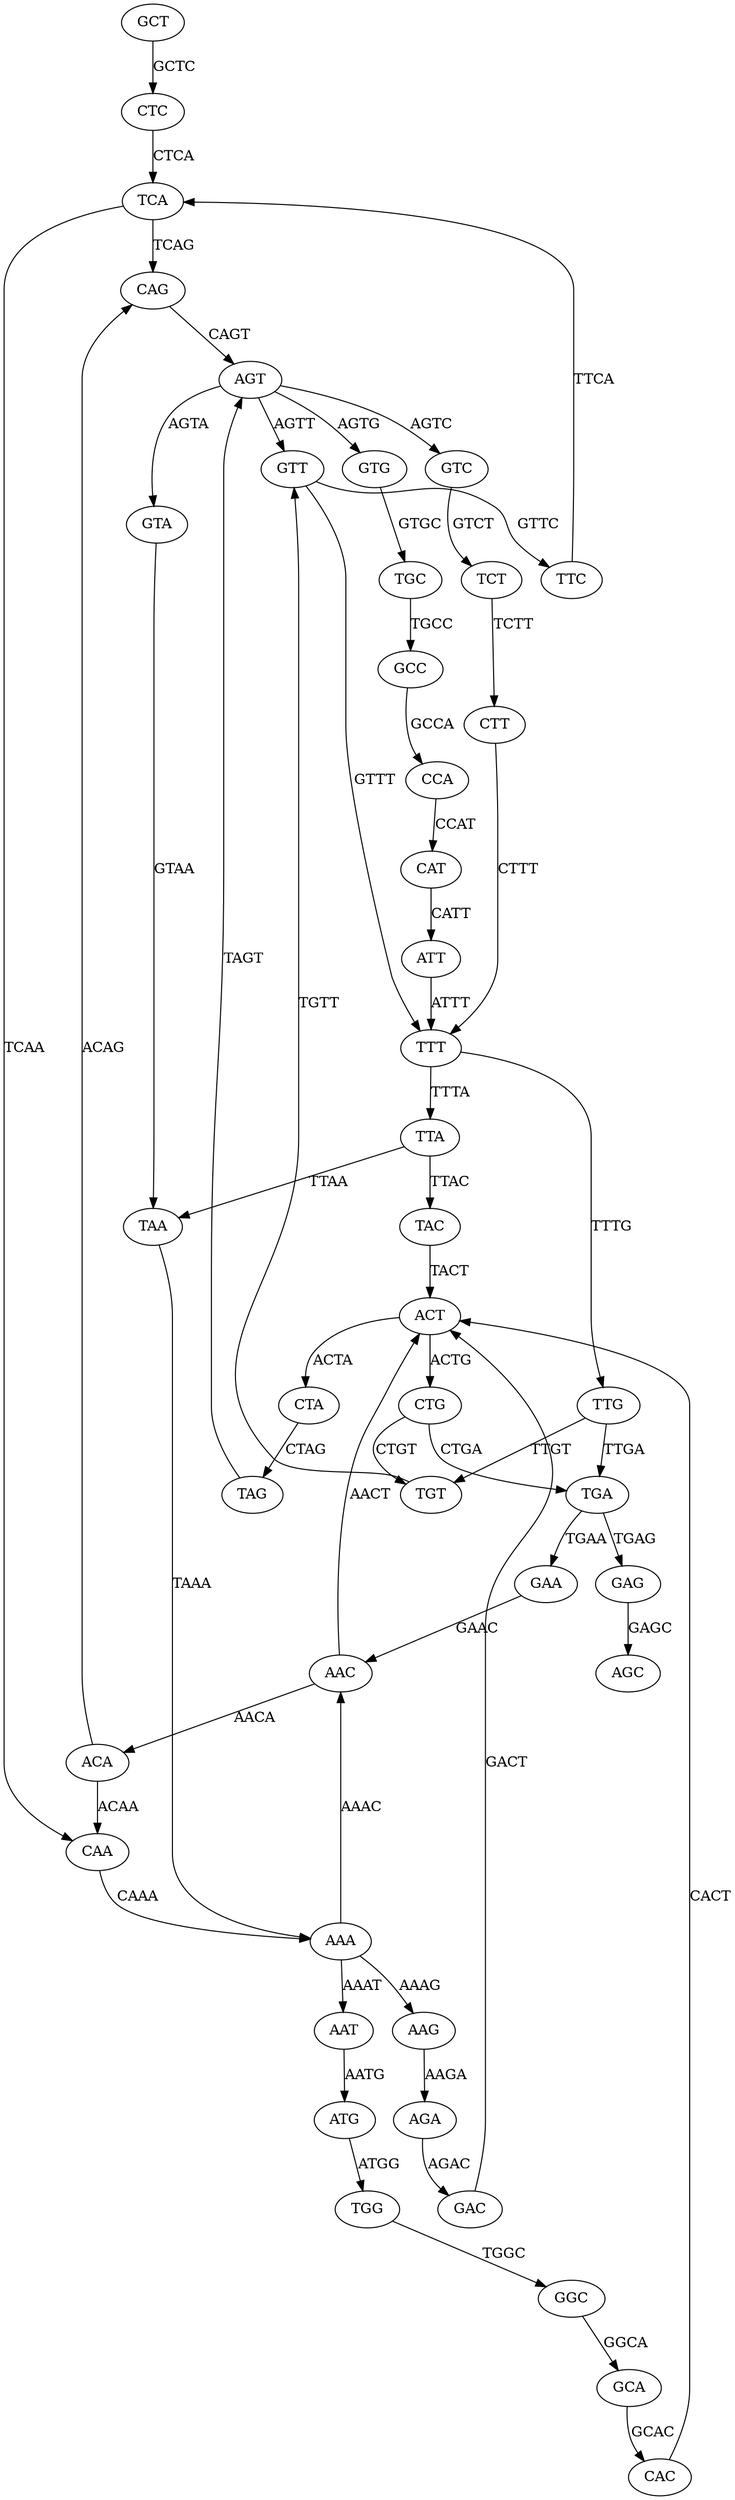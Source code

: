 digraph {
	GCT
	GCT -> CTC [label=GCTC]
	CTC
	CTC -> TCA [label=CTCA]
	TCA
	TCA -> CAG [label=TCAG]
	TCA -> CAA [label=TCAA]
	CAG
	CAG -> AGT [label=CAGT]
	AGT
	AGT -> GTT [label=AGTT]
	AGT -> GTG [label=AGTG]
	AGT -> GTA [label=AGTA]
	AGT -> GTC [label=AGTC]
	GTT
	GTT -> TTT [label=GTTT]
	GTT -> TTC [label=GTTC]
	TTT
	TTT -> TTA [label=TTTA]
	TTT -> TTG [label=TTTG]
	TTA
	TTA -> TAC [label=TTAC]
	TTA -> TAA [label=TTAA]
	TAC
	TAC -> ACT [label=TACT]
	ACT
	ACT -> CTA [label=ACTA]
	ACT -> CTG [label=ACTG]
	CTA
	CTA -> TAG [label=CTAG]
	TAG
	TAG -> AGT [label=TAGT]
	GTG
	GTG -> TGC [label=GTGC]
	TGC
	TGC -> GCC [label=TGCC]
	GCC
	GCC -> CCA [label=GCCA]
	CCA
	CCA -> CAT [label=CCAT]
	CAT
	CAT -> ATT [label=CATT]
	ATT
	ATT -> TTT [label=ATTT]
	TTG
	TTG -> TGT [label=TTGT]
	TTG -> TGA [label=TTGA]
	TGT
	TGT -> GTT [label=TGTT]
	AAC
	AAC -> ACA [label=AACA]
	AAC -> ACT [label=AACT]
	ACA
	ACA -> CAA [label=ACAA]
	ACA -> CAG [label=ACAG]
	CAA
	CAA -> AAA [label=CAAA]
	AAA
	AAA -> AAT [label=AAAT]
	AAA -> AAC [label=AAAC]
	AAA -> AAG [label=AAAG]
	AAT
	AAT -> ATG [label=AATG]
	ATG
	ATG -> TGG [label=ATGG]
	TGG
	TGG -> GGC [label=TGGC]
	GGC
	GGC -> GCA [label=GGCA]
	GCA
	GCA -> CAC [label=GCAC]
	CAC
	CAC -> ACT [label=CACT]
	GTA
	GTA -> TAA [label=GTAA]
	TAA
	TAA -> AAA [label=TAAA]
	CTG
	CTG -> TGA [label=CTGA]
	CTG -> TGT [label=CTGT]
	TGA
	TGA -> GAG [label=TGAG]
	TGA -> GAA [label=TGAA]
	GAG
	GAG -> AGC [label=GAGC]
	AGC
	TTC
	TTC -> TCA [label=TTCA]
	AAG
	AAG -> AGA [label=AAGA]
	AGA
	AGA -> GAC [label=AGAC]
	GAC
	GAC -> ACT [label=GACT]
	GTC
	GTC -> TCT [label=GTCT]
	TCT
	TCT -> CTT [label=TCTT]
	CTT
	CTT -> TTT [label=CTTT]
	GAA
	GAA -> AAC [label=GAAC]
}
